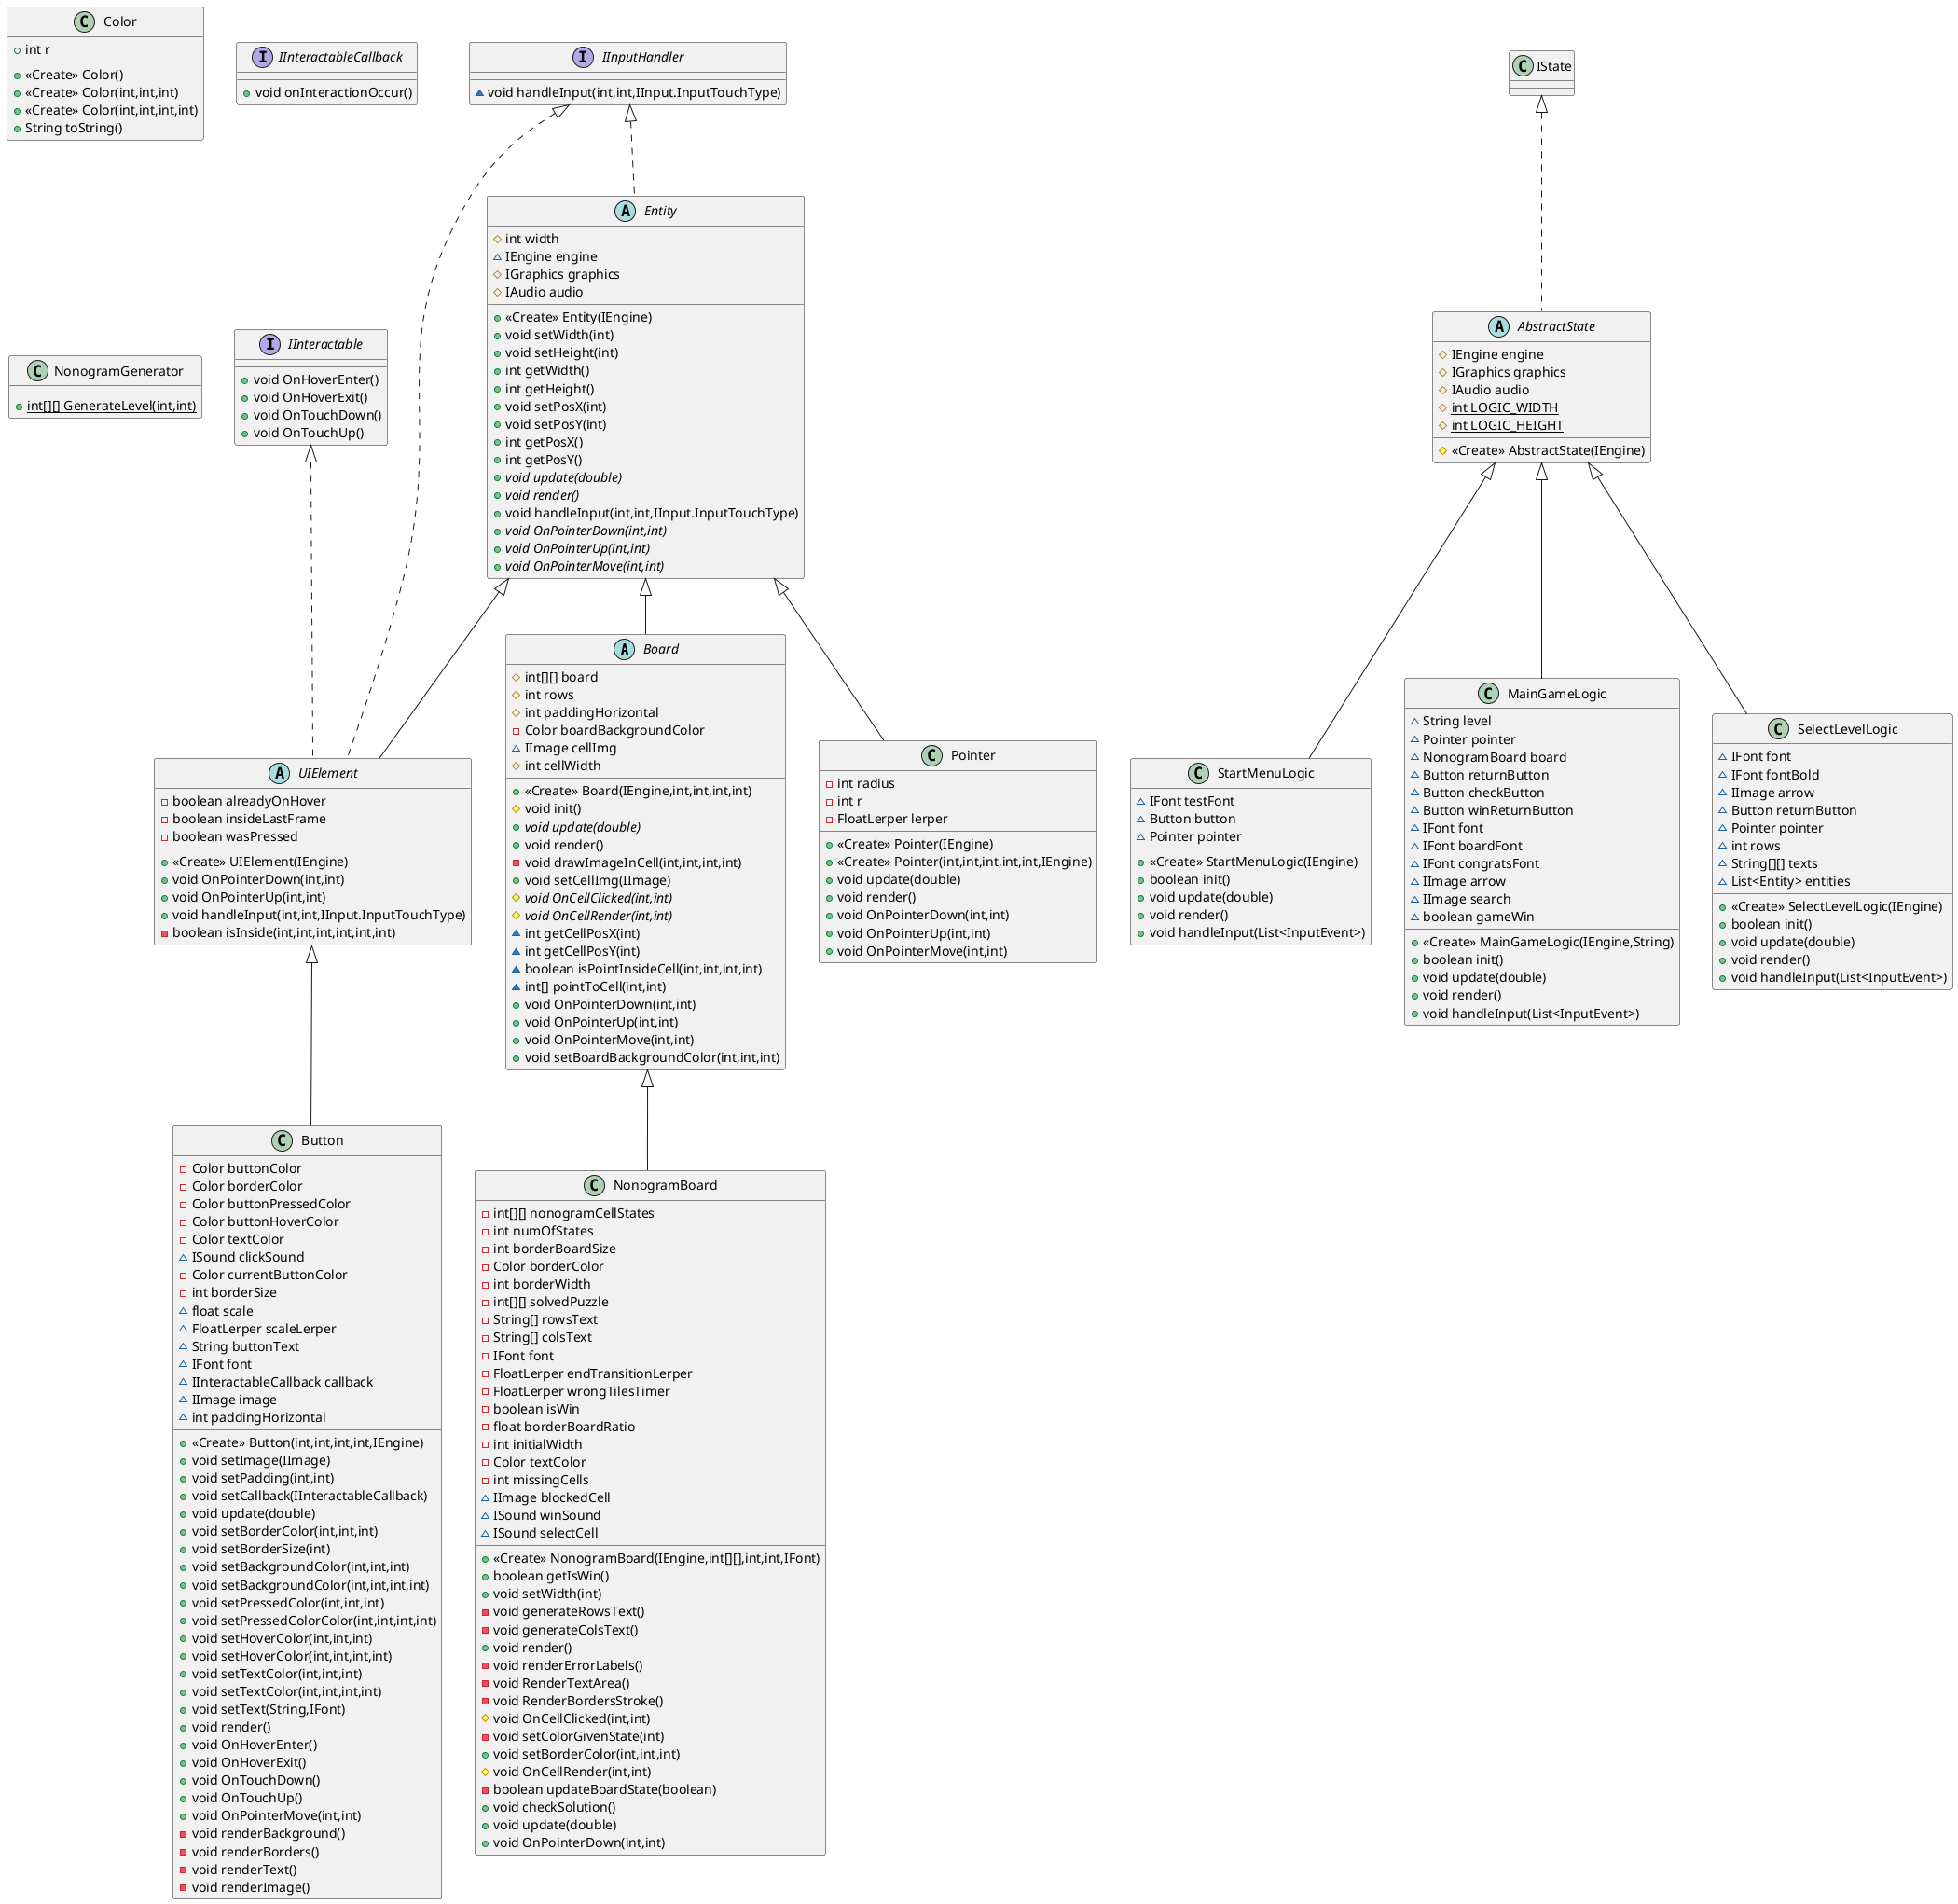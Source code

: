 @startuml
abstract class Board {
# int[][] board
# int rows
# int paddingHorizontal
- Color boardBackgroundColor
~ IImage cellImg
# int cellWidth
+ <<Create>> Board(IEngine,int,int,int,int)
# void init()
+ {abstract}void update(double)
+ void render()
- void drawImageInCell(int,int,int,int)
+ void setCellImg(IImage)
# {abstract}void OnCellClicked(int,int)
# {abstract}void OnCellRender(int,int)
~ int getCellPosX(int)
~ int getCellPosY(int)
~ boolean isPointInsideCell(int,int,int,int)
~ int[] pointToCell(int,int)
+ void OnPointerDown(int,int)
+ void OnPointerUp(int,int)
+ void OnPointerMove(int,int)
+ void setBoardBackgroundColor(int,int,int)
}
class Color {
+ int r
+ <<Create>> Color()
+ <<Create>> Color(int,int,int)
+ <<Create>> Color(int,int,int,int)
+ String toString()
}
interface IInteractable {
+ void OnHoverEnter()
+ void OnHoverExit()
+ void OnTouchDown()
+ void OnTouchUp()
}
interface IInputHandler {
~ void handleInput(int,int,IInput.InputTouchType)
}
class StartMenuLogic {
~ IFont testFont
~ Button button
~ Pointer pointer
+ <<Create>> StartMenuLogic(IEngine)
+ boolean init()
+ void update(double)
+ void render()
+ void handleInput(List<InputEvent>)
}
abstract class UIElement {
- boolean alreadyOnHover
- boolean insideLastFrame
- boolean wasPressed
+ <<Create>> UIElement(IEngine)
+ void OnPointerDown(int,int)
+ void OnPointerUp(int,int)
+ void handleInput(int,int,IInput.InputTouchType)
- boolean isInside(int,int,int,int,int,int)
}
abstract class Entity {
# int width
~ IEngine engine
# IGraphics graphics
# IAudio audio
+ <<Create>> Entity(IEngine)
+ void setWidth(int)
+ void setHeight(int)
+ int getWidth()
+ int getHeight()
+ void setPosX(int)
+ void setPosY(int)
+ int getPosX()
+ int getPosY()
+ {abstract}void update(double)
+ {abstract}void render()
+ void handleInput(int,int,IInput.InputTouchType)
+ {abstract}void OnPointerDown(int,int)
+ {abstract}void OnPointerUp(int,int)
+ {abstract}void OnPointerMove(int,int)
}
class Pointer {
- int radius
- int r
- FloatLerper lerper
+ <<Create>> Pointer(IEngine)
+ <<Create>> Pointer(int,int,int,int,int,IEngine)
+ void update(double)
+ void render()
+ void OnPointerDown(int,int)
+ void OnPointerUp(int,int)
+ void OnPointerMove(int,int)
}
class Button {
- Color buttonColor
- Color borderColor
- Color buttonPressedColor
- Color buttonHoverColor
- Color textColor
~ ISound clickSound
- Color currentButtonColor
- int borderSize
~ float scale
~ FloatLerper scaleLerper
~ String buttonText
~ IFont font
~ IInteractableCallback callback
~ IImage image
~ int paddingHorizontal
+ <<Create>> Button(int,int,int,int,IEngine)
+ void setImage(IImage)
+ void setPadding(int,int)
+ void setCallback(IInteractableCallback)
+ void update(double)
+ void setBorderColor(int,int,int)
+ void setBorderSize(int)
+ void setBackgroundColor(int,int,int)
+ void setBackgroundColor(int,int,int,int)
+ void setPressedColor(int,int,int)
+ void setPressedColorColor(int,int,int,int)
+ void setHoverColor(int,int,int)
+ void setHoverColor(int,int,int,int)
+ void setTextColor(int,int,int)
+ void setTextColor(int,int,int,int)
+ void setText(String,IFont)
+ void render()
+ void OnHoverEnter()
+ void OnHoverExit()
+ void OnTouchDown()
+ void OnTouchUp()
+ void OnPointerMove(int,int)
- void renderBackground()
- void renderBorders()
- void renderText()
- void renderImage()
}
interface IInteractableCallback {
+ void onInteractionOccur()
}
class MainGameLogic {
~ String level
~ Pointer pointer
~ NonogramBoard board
~ Button returnButton
~ Button checkButton
~ Button winReturnButton
~ IFont font
~ IFont boardFont
~ IFont congratsFont
~ IImage arrow
~ IImage search
~ boolean gameWin
+ <<Create>> MainGameLogic(IEngine,String)
+ boolean init()
+ void update(double)
+ void render()
+ void handleInput(List<InputEvent>)
}
class SelectLevelLogic {
~ IFont font
~ IFont fontBold
~ IImage arrow
~ Button returnButton
~ Pointer pointer
~ int rows
~ String[][] texts
~ List<Entity> entities
+ <<Create>> SelectLevelLogic(IEngine)
+ boolean init()
+ void update(double)
+ void render()
+ void handleInput(List<InputEvent>)
}
class NonogramGenerator {
+ {static} int[][] GenerateLevel(int,int)
}
abstract class AbstractState {
# IEngine engine
# IGraphics graphics
# IAudio audio
# {static} int LOGIC_WIDTH
# {static} int LOGIC_HEIGHT
# <<Create>> AbstractState(IEngine)
}
class NonogramBoard {
- int[][] nonogramCellStates
- int numOfStates
- int borderBoardSize
- Color borderColor
- int borderWidth
- int[][] solvedPuzzle
- String[] rowsText
- String[] colsText
- IFont font
- FloatLerper endTransitionLerper
- FloatLerper wrongTilesTimer
- boolean isWin
- float borderBoardRatio
- int initialWidth
- Color textColor
- int missingCells
~ IImage blockedCell
~ ISound winSound
~ ISound selectCell
+ <<Create>> NonogramBoard(IEngine,int[][],int,int,IFont)
+ boolean getIsWin()
+ void setWidth(int)
- void generateRowsText()
- void generateColsText()
+ void render()
- void renderErrorLabels()
- void RenderTextArea()
- void RenderBordersStroke()
# void OnCellClicked(int,int)
- void setColorGivenState(int)
+ void setBorderColor(int,int,int)
# void OnCellRender(int,int)
- boolean updateBoardState(boolean)
+ void checkSolution()
+ void update(double)
+ void OnPointerDown(int,int)
}


Entity <|-- Board
AbstractState <|-- StartMenuLogic
IInputHandler <|.. UIElement
IInteractable <|.. UIElement
Entity <|-- UIElement
IInputHandler <|.. Entity
Entity <|-- Pointer
UIElement <|-- Button
AbstractState <|-- MainGameLogic
AbstractState <|-- SelectLevelLogic
IState <|.. AbstractState
Board <|-- NonogramBoard
@enduml